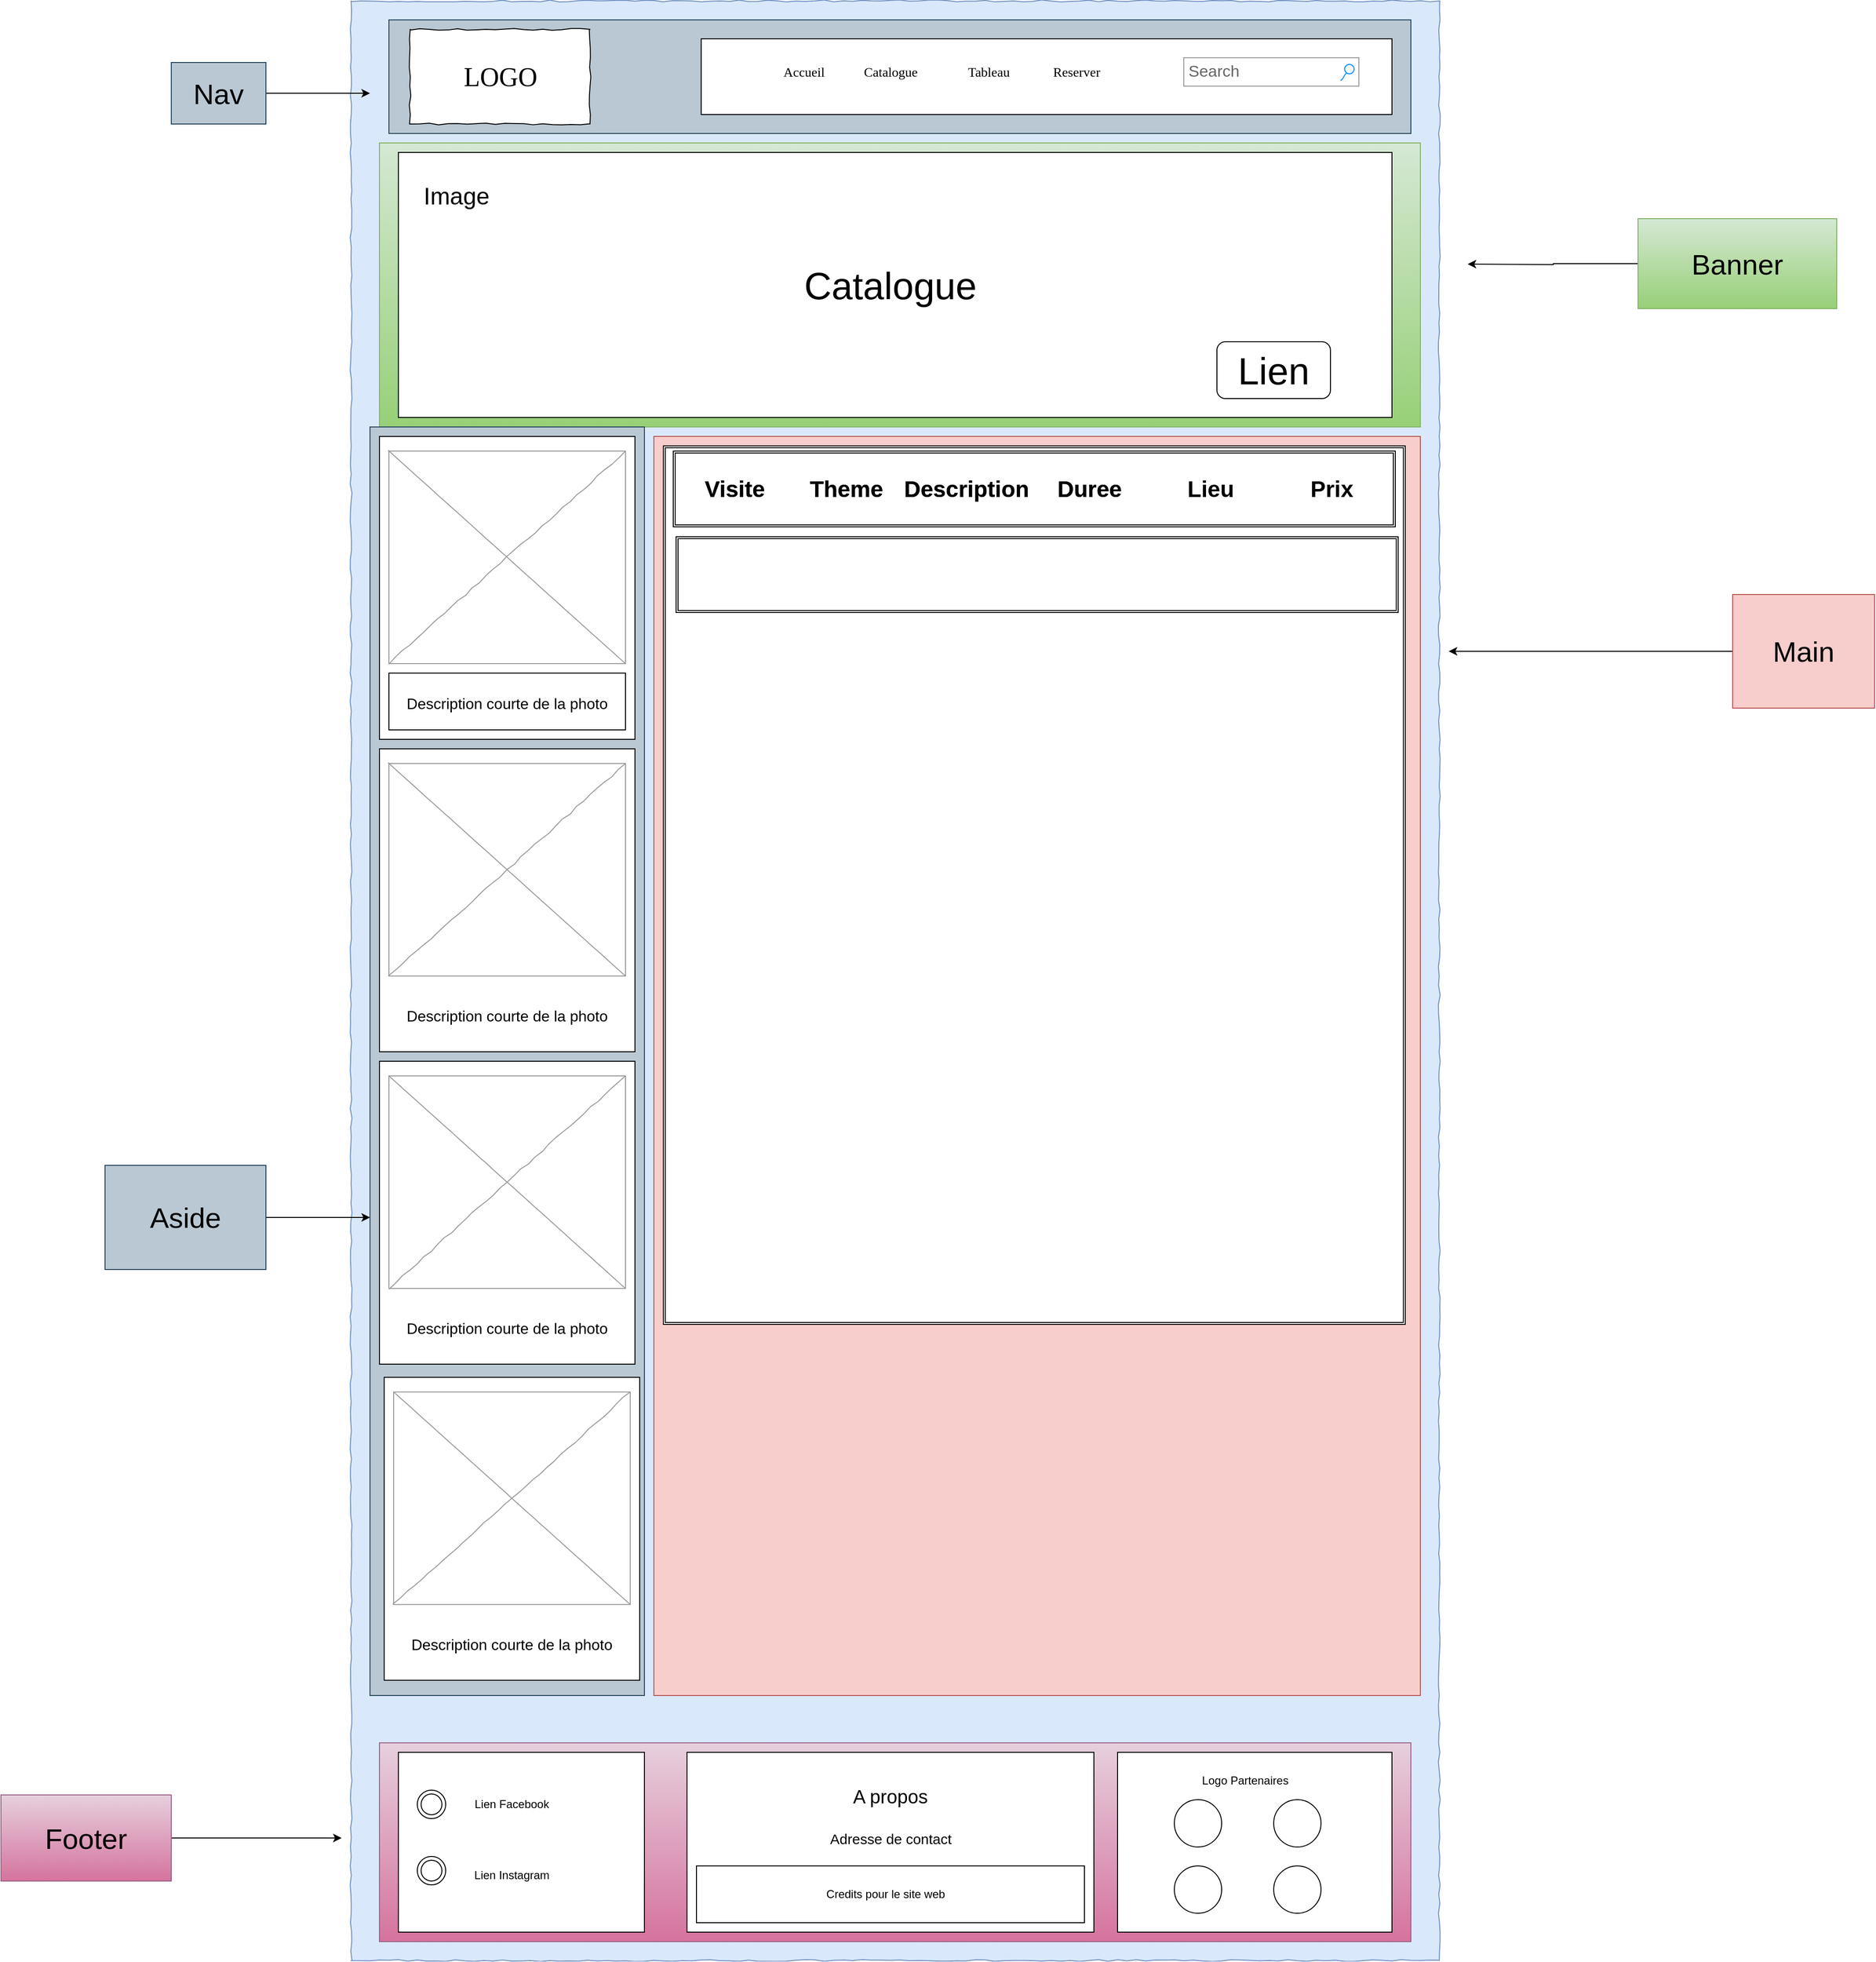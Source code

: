<mxfile version="18.1.3" type="device"><diagram name="Page-1" id="03018318-947c-dd8e-b7a3-06fadd420f32"><mxGraphModel dx="4572" dy="2212" grid="1" gridSize="16" guides="1" tooltips="1" connect="1" arrows="1" fold="1" page="1" pageScale="1" pageWidth="1100" pageHeight="850" background="none" math="0" shadow="0"><root><mxCell id="0"/><mxCell id="1" parent="0"/><mxCell id="677b7b8949515195-1" value="" style="whiteSpace=wrap;html=1;rounded=0;shadow=0;labelBackgroundColor=none;strokeColor=#6c8ebf;strokeWidth=1;fillColor=#dae8fc;fontFamily=Verdana;fontSize=12;align=center;comic=1;" parent="1" vertex="1"><mxGeometry x="-10" y="10" width="1150" height="2070" as="geometry"/></mxCell><mxCell id="L0F5yqAFZYGwfd7f5iph-44" value="" style="rounded=0;whiteSpace=wrap;html=1;fontSize=30;fillColor=#d5e8d4;gradientColor=#97d077;strokeColor=#82b366;" parent="1" vertex="1"><mxGeometry x="20" y="160" width="1100" height="300" as="geometry"/></mxCell><mxCell id="L0F5yqAFZYGwfd7f5iph-17" value="" style="rounded=0;whiteSpace=wrap;html=1;fillColor=#bac8d3;strokeColor=#23445d;" parent="1" vertex="1"><mxGeometry x="30" y="30" width="1080" height="120" as="geometry"/></mxCell><mxCell id="L0F5yqAFZYGwfd7f5iph-47" value="" style="rounded=0;whiteSpace=wrap;html=1;fontSize=30;" parent="1" vertex="1"><mxGeometry x="360" y="50" width="730" height="80" as="geometry"/></mxCell><mxCell id="677b7b8949515195-2" value="LOGO" style="whiteSpace=wrap;html=1;rounded=0;shadow=0;labelBackgroundColor=none;strokeWidth=1;fontFamily=Verdana;fontSize=28;align=center;comic=1;" parent="1" vertex="1"><mxGeometry x="52.5" y="40" width="190" height="100" as="geometry"/></mxCell><mxCell id="677b7b8949515195-3" value="Search" style="strokeWidth=1;shadow=0;dashed=0;align=center;html=1;shape=mxgraph.mockup.forms.searchBox;strokeColor=#999999;mainText=;strokeColor2=#008cff;fontColor=#666666;fontSize=17;align=left;spacingLeft=3;rounded=0;labelBackgroundColor=none;comic=1;" parent="1" vertex="1"><mxGeometry x="870" y="70" width="185" height="30" as="geometry"/></mxCell><mxCell id="677b7b8949515195-4" value="Catalogue" style="text;html=1;points=[];align=left;verticalAlign=top;spacingTop=-4;fontSize=14;fontFamily=Verdana" parent="1" vertex="1"><mxGeometry x="530" y="75" width="60" height="20" as="geometry"/></mxCell><mxCell id="677b7b8949515195-5" value="Tableau" style="text;html=1;points=[];align=left;verticalAlign=top;spacingTop=-4;fontSize=14;fontFamily=Verdana" parent="1" vertex="1"><mxGeometry x="640" y="75" width="60" height="20" as="geometry"/></mxCell><mxCell id="677b7b8949515195-6" value="Reserver" style="text;html=1;points=[];align=left;verticalAlign=top;spacingTop=-4;fontSize=14;fontFamily=Verdana" parent="1" vertex="1"><mxGeometry x="730" y="75" width="60" height="20" as="geometry"/></mxCell><UserObject label="Organization" treeRoot="1" id="zAzLanT8jCUxgoMtKWGN-2"><mxCell style="whiteSpace=wrap;html=1;align=center;treeFolding=1;treeMoving=1;newEdgeStyle={&quot;edgeStyle&quot;:&quot;elbowEdgeStyle&quot;,&quot;startArrow&quot;:&quot;none&quot;,&quot;endArrow&quot;:&quot;none&quot;};fillColor=#e6d0de;strokeColor=#996185;gradientColor=#d5739d;" parent="1" vertex="1"><mxGeometry x="20" y="1850" width="1090" height="210" as="geometry"/></mxCell></UserObject><mxCell id="zAzLanT8jCUxgoMtKWGN-3" value="" style="rounded=0;whiteSpace=wrap;html=1;" parent="1" vertex="1"><mxGeometry x="40" y="1860" width="260" height="190" as="geometry"/></mxCell><mxCell id="zAzLanT8jCUxgoMtKWGN-4" value="" style="ellipse;shape=doubleEllipse;whiteSpace=wrap;html=1;aspect=fixed;" parent="1" vertex="1"><mxGeometry x="60" y="1900" width="30" height="30" as="geometry"/></mxCell><mxCell id="zAzLanT8jCUxgoMtKWGN-5" value="" style="ellipse;shape=doubleEllipse;whiteSpace=wrap;html=1;aspect=fixed;" parent="1" vertex="1"><mxGeometry x="60" y="1970" width="30" height="30" as="geometry"/></mxCell><UserObject label="Lien Facebook" placeholders="1" name="Variable" id="zAzLanT8jCUxgoMtKWGN-6"><mxCell style="text;html=1;strokeColor=none;fillColor=none;align=center;verticalAlign=middle;whiteSpace=wrap;overflow=hidden;" parent="1" vertex="1"><mxGeometry x="110" y="1905" width="100" height="20" as="geometry"/></mxCell></UserObject><UserObject label="Lien Instagram" placeholders="1" name="Variable" id="zAzLanT8jCUxgoMtKWGN-7"><mxCell style="text;html=1;strokeColor=none;fillColor=none;align=center;verticalAlign=middle;whiteSpace=wrap;overflow=hidden;" parent="1" vertex="1"><mxGeometry x="110" y="1980" width="100" height="20" as="geometry"/></mxCell></UserObject><mxCell id="zAzLanT8jCUxgoMtKWGN-9" value="" style="rounded=0;whiteSpace=wrap;html=1;" parent="1" vertex="1"><mxGeometry x="345" y="1860" width="430" height="190" as="geometry"/></mxCell><mxCell id="zAzLanT8jCUxgoMtKWGN-10" value="&lt;font style=&quot;font-size: 20px;&quot;&gt;A propos&lt;/font&gt;" style="text;html=1;strokeColor=none;fillColor=none;align=center;verticalAlign=middle;whiteSpace=wrap;rounded=0;" parent="1" vertex="1"><mxGeometry x="475" y="1880" width="170" height="51" as="geometry"/></mxCell><mxCell id="zAzLanT8jCUxgoMtKWGN-12" value="" style="rounded=0;whiteSpace=wrap;html=1;" parent="1" vertex="1"><mxGeometry x="800" y="1860" width="290" height="190" as="geometry"/></mxCell><UserObject label="Logo Partenaires" placeholders="1" name="Variable" id="zAzLanT8jCUxgoMtKWGN-13"><mxCell style="text;html=1;strokeColor=none;fillColor=none;align=center;verticalAlign=middle;whiteSpace=wrap;overflow=hidden;" parent="1" vertex="1"><mxGeometry x="860" y="1880" width="150" height="20" as="geometry"/></mxCell></UserObject><mxCell id="zAzLanT8jCUxgoMtKWGN-14" value="" style="ellipse;whiteSpace=wrap;html=1;aspect=fixed;" parent="1" vertex="1"><mxGeometry x="860" y="1910" width="50" height="50" as="geometry"/></mxCell><mxCell id="zAzLanT8jCUxgoMtKWGN-15" value="" style="ellipse;whiteSpace=wrap;html=1;aspect=fixed;" parent="1" vertex="1"><mxGeometry x="965" y="1910" width="50" height="50" as="geometry"/></mxCell><mxCell id="zAzLanT8jCUxgoMtKWGN-16" value="" style="ellipse;whiteSpace=wrap;html=1;aspect=fixed;" parent="1" vertex="1"><mxGeometry x="860" y="1980" width="50" height="50" as="geometry"/></mxCell><mxCell id="zAzLanT8jCUxgoMtKWGN-17" value="" style="ellipse;whiteSpace=wrap;html=1;aspect=fixed;" parent="1" vertex="1"><mxGeometry x="965" y="1980" width="50" height="50" as="geometry"/></mxCell><mxCell id="zAzLanT8jCUxgoMtKWGN-19" value="" style="rounded=0;whiteSpace=wrap;html=1;" parent="1" vertex="1"><mxGeometry x="355" y="1980" width="410" height="60" as="geometry"/></mxCell><UserObject label="Credits pour le site web" placeholders="1" name="Variable" id="zAzLanT8jCUxgoMtKWGN-11"><mxCell style="text;html=1;strokeColor=none;fillColor=none;align=center;verticalAlign=middle;whiteSpace=wrap;overflow=hidden;" parent="1" vertex="1"><mxGeometry x="375" y="2000" width="360" height="20" as="geometry"/></mxCell></UserObject><mxCell id="zAzLanT8jCUxgoMtKWGN-21" value="Accueil" style="text;html=1;points=[];align=left;verticalAlign=top;spacingTop=-4;fontSize=14;fontFamily=Verdana" parent="1" vertex="1"><mxGeometry x="445" y="75" width="60" height="20" as="geometry"/></mxCell><mxCell id="zAzLanT8jCUxgoMtKWGN-33" value="" style="rounded=0;whiteSpace=wrap;html=1;fontSize=20;" parent="1" vertex="1"><mxGeometry x="40" y="170" width="1050" height="280" as="geometry"/></mxCell><mxCell id="zAzLanT8jCUxgoMtKWGN-34" value="&lt;span style=&quot;font-size: 25px;&quot;&gt;Image&amp;nbsp;&lt;/span&gt;" style="text;html=1;strokeColor=none;fillColor=none;align=center;verticalAlign=middle;whiteSpace=wrap;rounded=0;fontSize=20;" parent="1" vertex="1"><mxGeometry x="25" y="170" width="160" height="90" as="geometry"/></mxCell><mxCell id="zAzLanT8jCUxgoMtKWGN-35" value="&lt;span style=&quot;font-size: 40px;&quot;&gt;Catalogue&lt;br&gt;&lt;/span&gt;" style="text;html=1;strokeColor=none;fillColor=none;align=center;verticalAlign=middle;whiteSpace=wrap;rounded=0;fontSize=25;" parent="1" vertex="1"><mxGeometry x="260" y="240" width="600" height="140" as="geometry"/></mxCell><mxCell id="zAzLanT8jCUxgoMtKWGN-36" value="Lien" style="rounded=1;whiteSpace=wrap;html=1;fontSize=40;" parent="1" vertex="1"><mxGeometry x="905" y="370" width="120" height="60" as="geometry"/></mxCell><mxCell id="L0F5yqAFZYGwfd7f5iph-1" value="" style="rounded=0;whiteSpace=wrap;html=1;fillColor=#f8cecc;strokeColor=#b85450;" parent="1" vertex="1"><mxGeometry x="310" y="470" width="810" height="1330" as="geometry"/></mxCell><mxCell id="L0F5yqAFZYGwfd7f5iph-26" value="&lt;font style=&quot;font-size: 15px;&quot;&gt;Adresse de contact&lt;/font&gt;" style="text;html=1;strokeColor=none;fillColor=none;align=center;verticalAlign=middle;whiteSpace=wrap;rounded=0;fontSize=30;" parent="1" vertex="1"><mxGeometry x="462.5" y="1931" width="195" height="30" as="geometry"/></mxCell><mxCell id="L0F5yqAFZYGwfd7f5iph-36" style="edgeStyle=orthogonalEdgeStyle;rounded=0;orthogonalLoop=1;jettySize=auto;html=1;fontSize=30;" parent="1" source="L0F5yqAFZYGwfd7f5iph-35" edge="1"><mxGeometry relative="1" as="geometry"><mxPoint x="1150" y="697" as="targetPoint"/></mxGeometry></mxCell><mxCell id="L0F5yqAFZYGwfd7f5iph-35" value="&lt;font style=&quot;font-size: 30px;&quot;&gt;Main&lt;/font&gt;" style="text;html=1;strokeColor=#b85450;fillColor=#f8cecc;align=center;verticalAlign=middle;whiteSpace=wrap;rounded=0;fontSize=15;" parent="1" vertex="1"><mxGeometry x="1450" y="637" width="150" height="120" as="geometry"/></mxCell><mxCell id="L0F5yqAFZYGwfd7f5iph-38" style="edgeStyle=orthogonalEdgeStyle;rounded=0;orthogonalLoop=1;jettySize=auto;html=1;fontSize=30;" parent="1" source="L0F5yqAFZYGwfd7f5iph-37" edge="1"><mxGeometry relative="1" as="geometry"><mxPoint x="10" y="107.5" as="targetPoint"/></mxGeometry></mxCell><mxCell id="L0F5yqAFZYGwfd7f5iph-37" value="Nav" style="text;html=1;strokeColor=#23445d;fillColor=#bac8d3;align=center;verticalAlign=middle;whiteSpace=wrap;rounded=0;fontSize=30;" parent="1" vertex="1"><mxGeometry x="-200" y="75" width="100" height="65" as="geometry"/></mxCell><mxCell id="L0F5yqAFZYGwfd7f5iph-41" style="edgeStyle=orthogonalEdgeStyle;rounded=0;orthogonalLoop=1;jettySize=auto;html=1;fontSize=30;" parent="1" source="L0F5yqAFZYGwfd7f5iph-40" edge="1"><mxGeometry relative="1" as="geometry"><mxPoint x="10" y="1295" as="targetPoint"/></mxGeometry></mxCell><mxCell id="L0F5yqAFZYGwfd7f5iph-40" value="Aside" style="text;html=1;strokeColor=#23445d;fillColor=#bac8d3;align=center;verticalAlign=middle;whiteSpace=wrap;rounded=0;fontSize=30;" parent="1" vertex="1"><mxGeometry x="-270" y="1240" width="170" height="110" as="geometry"/></mxCell><mxCell id="O5piUtT22FoFeXojvE_h-65" style="edgeStyle=orthogonalEdgeStyle;rounded=0;orthogonalLoop=1;jettySize=auto;html=1;fontSize=16;" edge="1" parent="1" source="L0F5yqAFZYGwfd7f5iph-42"><mxGeometry relative="1" as="geometry"><mxPoint x="-20" y="1950.5" as="targetPoint"/></mxGeometry></mxCell><mxCell id="L0F5yqAFZYGwfd7f5iph-42" value="Footer" style="text;html=1;strokeColor=#996185;fillColor=#e6d0de;align=center;verticalAlign=middle;whiteSpace=wrap;rounded=0;fontSize=30;gradientColor=#d5739d;" parent="1" vertex="1"><mxGeometry x="-380" y="1905" width="180" height="91" as="geometry"/></mxCell><mxCell id="L0F5yqAFZYGwfd7f5iph-46" style="edgeStyle=orthogonalEdgeStyle;rounded=0;orthogonalLoop=1;jettySize=auto;html=1;fontSize=30;" parent="1" source="L0F5yqAFZYGwfd7f5iph-45" edge="1"><mxGeometry relative="1" as="geometry"><mxPoint x="1170" y="288" as="targetPoint"/></mxGeometry></mxCell><mxCell id="L0F5yqAFZYGwfd7f5iph-45" value="Banner" style="text;html=1;strokeColor=#82b366;fillColor=#d5e8d4;align=center;verticalAlign=middle;whiteSpace=wrap;rounded=0;fontSize=30;gradientColor=#97d077;" parent="1" vertex="1"><mxGeometry x="1350" y="240" width="210" height="95" as="geometry"/></mxCell><mxCell id="O5piUtT22FoFeXojvE_h-1" value="" style="rounded=0;whiteSpace=wrap;html=1;fillColor=#bac8d3;strokeColor=#23445d;" vertex="1" parent="1"><mxGeometry x="10" y="460" width="290" height="1340" as="geometry"/></mxCell><mxCell id="O5piUtT22FoFeXojvE_h-6" value="" style="rounded=0;whiteSpace=wrap;html=1;fontSize=16;" vertex="1" parent="1"><mxGeometry x="20" y="470" width="270" height="320" as="geometry"/></mxCell><mxCell id="O5piUtT22FoFeXojvE_h-3" value="" style="verticalLabelPosition=bottom;shadow=0;dashed=0;align=center;html=1;verticalAlign=top;strokeWidth=1;shape=mxgraph.mockup.graphics.simpleIcon;strokeColor=#999999;rounded=0;labelBackgroundColor=none;fontFamily=Verdana;fontSize=14;fontColor=#000000;comic=1;" vertex="1" parent="1"><mxGeometry x="30" y="485.5" width="250" height="224.5" as="geometry"/></mxCell><mxCell id="O5piUtT22FoFeXojvE_h-5" value="" style="rounded=0;whiteSpace=wrap;html=1;fontSize=16;" vertex="1" parent="1"><mxGeometry x="30" y="720" width="250" height="60" as="geometry"/></mxCell><mxCell id="O5piUtT22FoFeXojvE_h-4" value="&lt;h1&gt;&lt;span style=&quot;font-weight: normal;&quot;&gt;&lt;font style=&quot;font-size: 16px;&quot;&gt;Description courte de la photo&lt;/font&gt;&lt;/span&gt;&lt;/h1&gt;" style="text;html=1;strokeColor=none;fillColor=none;spacing=5;spacingTop=-20;whiteSpace=wrap;overflow=hidden;rounded=0;fontSize=15;align=center;" vertex="1" parent="1"><mxGeometry x="35" y="720" width="240" height="60" as="geometry"/></mxCell><mxCell id="O5piUtT22FoFeXojvE_h-7" value="" style="rounded=0;whiteSpace=wrap;html=1;fontSize=16;" vertex="1" parent="1"><mxGeometry x="20" y="800" width="270" height="320" as="geometry"/></mxCell><mxCell id="O5piUtT22FoFeXojvE_h-8" value="&lt;h1&gt;&lt;span style=&quot;font-weight: normal;&quot;&gt;&lt;font style=&quot;font-size: 16px;&quot;&gt;Description courte de la photo&lt;/font&gt;&lt;/span&gt;&lt;/h1&gt;" style="text;html=1;strokeColor=none;fillColor=none;spacing=5;spacingTop=-20;whiteSpace=wrap;overflow=hidden;rounded=0;fontSize=15;align=center;" vertex="1" parent="1"><mxGeometry x="35" y="1050" width="240" height="60" as="geometry"/></mxCell><mxCell id="O5piUtT22FoFeXojvE_h-9" value="" style="verticalLabelPosition=bottom;shadow=0;dashed=0;align=center;html=1;verticalAlign=top;strokeWidth=1;shape=mxgraph.mockup.graphics.simpleIcon;strokeColor=#999999;rounded=0;labelBackgroundColor=none;fontFamily=Verdana;fontSize=14;fontColor=#000000;comic=1;" vertex="1" parent="1"><mxGeometry x="30" y="815.5" width="250" height="224.5" as="geometry"/></mxCell><mxCell id="O5piUtT22FoFeXojvE_h-10" value="" style="rounded=0;whiteSpace=wrap;html=1;fontSize=16;" vertex="1" parent="1"><mxGeometry x="20" y="1130" width="270" height="320" as="geometry"/></mxCell><mxCell id="O5piUtT22FoFeXojvE_h-11" value="" style="verticalLabelPosition=bottom;shadow=0;dashed=0;align=center;html=1;verticalAlign=top;strokeWidth=1;shape=mxgraph.mockup.graphics.simpleIcon;strokeColor=#999999;rounded=0;labelBackgroundColor=none;fontFamily=Verdana;fontSize=14;fontColor=#000000;comic=1;" vertex="1" parent="1"><mxGeometry x="30" y="1145.5" width="250" height="224.5" as="geometry"/></mxCell><mxCell id="O5piUtT22FoFeXojvE_h-12" value="&lt;h1&gt;&lt;span style=&quot;font-weight: normal;&quot;&gt;&lt;font style=&quot;font-size: 16px;&quot;&gt;Description courte de la photo&lt;/font&gt;&lt;/span&gt;&lt;/h1&gt;" style="text;html=1;strokeColor=none;fillColor=none;spacing=5;spacingTop=-20;whiteSpace=wrap;overflow=hidden;rounded=0;fontSize=15;align=center;" vertex="1" parent="1"><mxGeometry x="35" y="1380" width="240" height="60" as="geometry"/></mxCell><mxCell id="O5piUtT22FoFeXojvE_h-62" value="" style="rounded=0;whiteSpace=wrap;html=1;fontSize=16;" vertex="1" parent="1"><mxGeometry x="25" y="1463.88" width="270" height="320" as="geometry"/></mxCell><mxCell id="O5piUtT22FoFeXojvE_h-63" value="" style="verticalLabelPosition=bottom;shadow=0;dashed=0;align=center;html=1;verticalAlign=top;strokeWidth=1;shape=mxgraph.mockup.graphics.simpleIcon;strokeColor=#999999;rounded=0;labelBackgroundColor=none;fontFamily=Verdana;fontSize=14;fontColor=#000000;comic=1;" vertex="1" parent="1"><mxGeometry x="35" y="1479.38" width="250" height="224.5" as="geometry"/></mxCell><mxCell id="O5piUtT22FoFeXojvE_h-64" value="&lt;h1&gt;&lt;span style=&quot;font-weight: normal;&quot;&gt;&lt;font style=&quot;font-size: 16px;&quot;&gt;Description courte de la photo&lt;/font&gt;&lt;/span&gt;&lt;/h1&gt;" style="text;html=1;strokeColor=none;fillColor=none;spacing=5;spacingTop=-20;whiteSpace=wrap;overflow=hidden;rounded=0;fontSize=15;align=center;" vertex="1" parent="1"><mxGeometry x="40" y="1713.88" width="240" height="60" as="geometry"/></mxCell><mxCell id="O5piUtT22FoFeXojvE_h-117" value="" style="shape=ext;double=1;rounded=0;whiteSpace=wrap;html=1;fontSize=15;" vertex="1" parent="1"><mxGeometry x="320" y="480" width="784" height="928" as="geometry"/></mxCell><mxCell id="O5piUtT22FoFeXojvE_h-118" value="" style="shape=ext;double=1;rounded=0;whiteSpace=wrap;html=1;fontSize=15;" vertex="1" parent="1"><mxGeometry x="330.5" y="485.5" width="763" height="80" as="geometry"/></mxCell><mxCell id="O5piUtT22FoFeXojvE_h-120" value="Visite" style="text;strokeColor=none;fillColor=none;html=1;fontSize=24;fontStyle=1;verticalAlign=middle;align=center;" vertex="1" parent="1"><mxGeometry x="345" y="505.5" width="100" height="40" as="geometry"/></mxCell><mxCell id="O5piUtT22FoFeXojvE_h-121" value="Theme" style="text;strokeColor=none;fillColor=none;html=1;fontSize=24;fontStyle=1;verticalAlign=middle;align=center;" vertex="1" parent="1"><mxGeometry x="462.5" y="505.5" width="100" height="40" as="geometry"/></mxCell><mxCell id="O5piUtT22FoFeXojvE_h-122" value="Description" style="text;strokeColor=none;fillColor=none;html=1;fontSize=24;fontStyle=1;verticalAlign=middle;align=center;" vertex="1" parent="1"><mxGeometry x="590" y="505.5" width="100" height="40" as="geometry"/></mxCell><mxCell id="O5piUtT22FoFeXojvE_h-123" value="Duree" style="text;strokeColor=none;fillColor=none;html=1;fontSize=24;fontStyle=1;verticalAlign=middle;align=center;" vertex="1" parent="1"><mxGeometry x="720" y="505.5" width="100" height="40" as="geometry"/></mxCell><mxCell id="O5piUtT22FoFeXojvE_h-124" value="Lieu" style="text;strokeColor=none;fillColor=none;html=1;fontSize=24;fontStyle=1;verticalAlign=middle;align=center;" vertex="1" parent="1"><mxGeometry x="848" y="505.5" width="100" height="40" as="geometry"/></mxCell><mxCell id="O5piUtT22FoFeXojvE_h-125" value="Prix" style="text;strokeColor=none;fillColor=none;html=1;fontSize=24;fontStyle=1;verticalAlign=middle;align=center;" vertex="1" parent="1"><mxGeometry x="976" y="505.5" width="100" height="40" as="geometry"/></mxCell><mxCell id="O5piUtT22FoFeXojvE_h-128" value="Visite" style="text;strokeColor=none;fillColor=none;html=1;fontSize=24;fontStyle=1;verticalAlign=middle;align=center;" vertex="1" parent="1"><mxGeometry x="345" y="505.5" width="100" height="40" as="geometry"/></mxCell><mxCell id="O5piUtT22FoFeXojvE_h-129" value="Theme" style="text;strokeColor=none;fillColor=none;html=1;fontSize=24;fontStyle=1;verticalAlign=middle;align=center;" vertex="1" parent="1"><mxGeometry x="462.5" y="505.5" width="100" height="40" as="geometry"/></mxCell><mxCell id="O5piUtT22FoFeXojvE_h-130" value="Description" style="text;strokeColor=none;fillColor=none;html=1;fontSize=24;fontStyle=1;verticalAlign=middle;align=center;" vertex="1" parent="1"><mxGeometry x="590" y="505.5" width="100" height="40" as="geometry"/></mxCell><mxCell id="O5piUtT22FoFeXojvE_h-131" value="Duree" style="text;strokeColor=none;fillColor=none;html=1;fontSize=24;fontStyle=1;verticalAlign=middle;align=center;" vertex="1" parent="1"><mxGeometry x="720" y="505.5" width="100" height="40" as="geometry"/></mxCell><mxCell id="O5piUtT22FoFeXojvE_h-132" value="Visite" style="text;strokeColor=none;fillColor=none;html=1;fontSize=24;fontStyle=1;verticalAlign=middle;align=center;" vertex="1" parent="1"><mxGeometry x="348" y="596" width="100" height="40" as="geometry"/></mxCell><mxCell id="O5piUtT22FoFeXojvE_h-133" value="Theme" style="text;strokeColor=none;fillColor=none;html=1;fontSize=24;fontStyle=1;verticalAlign=middle;align=center;" vertex="1" parent="1"><mxGeometry x="465.5" y="596" width="100" height="40" as="geometry"/></mxCell><mxCell id="O5piUtT22FoFeXojvE_h-134" value="Description" style="text;strokeColor=none;fillColor=none;html=1;fontSize=24;fontStyle=1;verticalAlign=middle;align=center;" vertex="1" parent="1"><mxGeometry x="593" y="596" width="100" height="40" as="geometry"/></mxCell><mxCell id="O5piUtT22FoFeXojvE_h-135" value="Duree" style="text;strokeColor=none;fillColor=none;html=1;fontSize=24;fontStyle=1;verticalAlign=middle;align=center;" vertex="1" parent="1"><mxGeometry x="723" y="596" width="100" height="40" as="geometry"/></mxCell><mxCell id="O5piUtT22FoFeXojvE_h-136" value="Prix" style="text;strokeColor=none;fillColor=none;html=1;fontSize=24;fontStyle=1;verticalAlign=middle;align=center;" vertex="1" parent="1"><mxGeometry x="979" y="596" width="100" height="40" as="geometry"/></mxCell><mxCell id="O5piUtT22FoFeXojvE_h-137" value="Lieu" style="text;strokeColor=none;fillColor=none;html=1;fontSize=24;fontStyle=1;verticalAlign=middle;align=center;" vertex="1" parent="1"><mxGeometry x="851" y="596" width="100" height="40" as="geometry"/></mxCell><mxCell id="O5piUtT22FoFeXojvE_h-138" value="" style="shape=ext;double=1;rounded=0;whiteSpace=wrap;html=1;fontSize=15;" vertex="1" parent="1"><mxGeometry x="333.5" y="576" width="763" height="80" as="geometry"/></mxCell></root></mxGraphModel></diagram></mxfile>